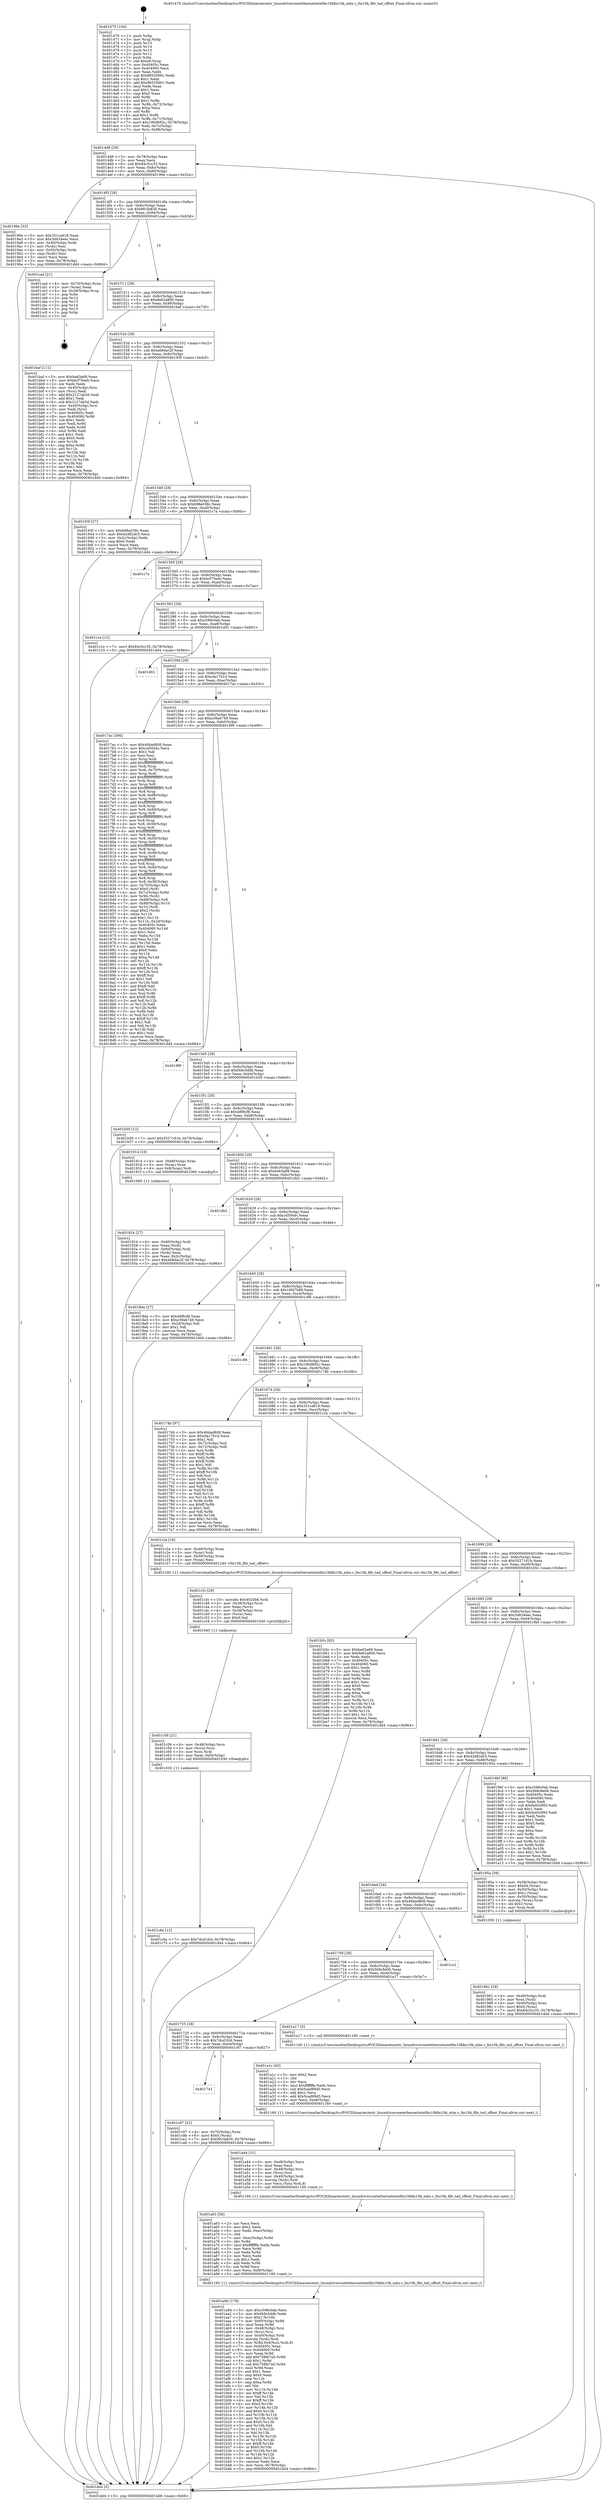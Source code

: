 digraph "0x401470" {
  label = "0x401470 (/mnt/c/Users/mathe/Desktop/tcc/POCII/binaries/extr_linuxdriversnetethernetintelfm10kfm10k_mbx.c_fm10k_fifo_tail_offset_Final-ollvm.out::main(0))"
  labelloc = "t"
  node[shape=record]

  Entry [label="",width=0.3,height=0.3,shape=circle,fillcolor=black,style=filled]
  "0x4014d8" [label="{
     0x4014d8 [29]\l
     | [instrs]\l
     &nbsp;&nbsp;0x4014d8 \<+3\>: mov -0x78(%rbp),%eax\l
     &nbsp;&nbsp;0x4014db \<+2\>: mov %eax,%ecx\l
     &nbsp;&nbsp;0x4014dd \<+6\>: sub $0x84c5cc35,%ecx\l
     &nbsp;&nbsp;0x4014e3 \<+6\>: mov %eax,-0x8c(%rbp)\l
     &nbsp;&nbsp;0x4014e9 \<+6\>: mov %ecx,-0x90(%rbp)\l
     &nbsp;&nbsp;0x4014ef \<+6\>: je 000000000040199e \<main+0x52e\>\l
  }"]
  "0x40199e" [label="{
     0x40199e [33]\l
     | [instrs]\l
     &nbsp;&nbsp;0x40199e \<+5\>: mov $0x351ca818,%eax\l
     &nbsp;&nbsp;0x4019a3 \<+5\>: mov $0x3d634eec,%ecx\l
     &nbsp;&nbsp;0x4019a8 \<+4\>: mov -0x40(%rbp),%rdx\l
     &nbsp;&nbsp;0x4019ac \<+2\>: mov (%rdx),%esi\l
     &nbsp;&nbsp;0x4019ae \<+4\>: mov -0x50(%rbp),%rdx\l
     &nbsp;&nbsp;0x4019b2 \<+2\>: cmp (%rdx),%esi\l
     &nbsp;&nbsp;0x4019b4 \<+3\>: cmovl %ecx,%eax\l
     &nbsp;&nbsp;0x4019b7 \<+3\>: mov %eax,-0x78(%rbp)\l
     &nbsp;&nbsp;0x4019ba \<+5\>: jmp 0000000000401dd4 \<main+0x964\>\l
  }"]
  "0x4014f5" [label="{
     0x4014f5 [28]\l
     | [instrs]\l
     &nbsp;&nbsp;0x4014f5 \<+5\>: jmp 00000000004014fa \<main+0x8a\>\l
     &nbsp;&nbsp;0x4014fa \<+6\>: mov -0x8c(%rbp),%eax\l
     &nbsp;&nbsp;0x401500 \<+5\>: sub $0x981fa830,%eax\l
     &nbsp;&nbsp;0x401505 \<+6\>: mov %eax,-0x94(%rbp)\l
     &nbsp;&nbsp;0x40150b \<+6\>: je 0000000000401cad \<main+0x83d\>\l
  }"]
  Exit [label="",width=0.3,height=0.3,shape=circle,fillcolor=black,style=filled,peripheries=2]
  "0x401cad" [label="{
     0x401cad [21]\l
     | [instrs]\l
     &nbsp;&nbsp;0x401cad \<+4\>: mov -0x70(%rbp),%rax\l
     &nbsp;&nbsp;0x401cb1 \<+2\>: mov (%rax),%eax\l
     &nbsp;&nbsp;0x401cb3 \<+4\>: lea -0x28(%rbp),%rsp\l
     &nbsp;&nbsp;0x401cb7 \<+1\>: pop %rbx\l
     &nbsp;&nbsp;0x401cb8 \<+2\>: pop %r12\l
     &nbsp;&nbsp;0x401cba \<+2\>: pop %r13\l
     &nbsp;&nbsp;0x401cbc \<+2\>: pop %r14\l
     &nbsp;&nbsp;0x401cbe \<+2\>: pop %r15\l
     &nbsp;&nbsp;0x401cc0 \<+1\>: pop %rbp\l
     &nbsp;&nbsp;0x401cc1 \<+1\>: ret\l
  }"]
  "0x401511" [label="{
     0x401511 [28]\l
     | [instrs]\l
     &nbsp;&nbsp;0x401511 \<+5\>: jmp 0000000000401516 \<main+0xa6\>\l
     &nbsp;&nbsp;0x401516 \<+6\>: mov -0x8c(%rbp),%eax\l
     &nbsp;&nbsp;0x40151c \<+5\>: sub $0x9e62a800,%eax\l
     &nbsp;&nbsp;0x401521 \<+6\>: mov %eax,-0x98(%rbp)\l
     &nbsp;&nbsp;0x401527 \<+6\>: je 0000000000401baf \<main+0x73f\>\l
  }"]
  "0x401741" [label="{
     0x401741\l
  }", style=dashed]
  "0x401baf" [label="{
     0x401baf [111]\l
     | [instrs]\l
     &nbsp;&nbsp;0x401baf \<+5\>: mov $0xbe63a68,%eax\l
     &nbsp;&nbsp;0x401bb4 \<+5\>: mov $0xbcf75eeb,%ecx\l
     &nbsp;&nbsp;0x401bb9 \<+2\>: xor %edx,%edx\l
     &nbsp;&nbsp;0x401bbb \<+4\>: mov -0x40(%rbp),%rsi\l
     &nbsp;&nbsp;0x401bbf \<+2\>: mov (%rsi),%edi\l
     &nbsp;&nbsp;0x401bc1 \<+6\>: add $0x2127ab3d,%edi\l
     &nbsp;&nbsp;0x401bc7 \<+3\>: add $0x1,%edi\l
     &nbsp;&nbsp;0x401bca \<+6\>: sub $0x2127ab3d,%edi\l
     &nbsp;&nbsp;0x401bd0 \<+4\>: mov -0x40(%rbp),%rsi\l
     &nbsp;&nbsp;0x401bd4 \<+2\>: mov %edi,(%rsi)\l
     &nbsp;&nbsp;0x401bd6 \<+7\>: mov 0x40405c,%edi\l
     &nbsp;&nbsp;0x401bdd \<+8\>: mov 0x404060,%r8d\l
     &nbsp;&nbsp;0x401be5 \<+3\>: sub $0x1,%edx\l
     &nbsp;&nbsp;0x401be8 \<+3\>: mov %edi,%r9d\l
     &nbsp;&nbsp;0x401beb \<+3\>: add %edx,%r9d\l
     &nbsp;&nbsp;0x401bee \<+4\>: imul %r9d,%edi\l
     &nbsp;&nbsp;0x401bf2 \<+3\>: and $0x1,%edi\l
     &nbsp;&nbsp;0x401bf5 \<+3\>: cmp $0x0,%edi\l
     &nbsp;&nbsp;0x401bf8 \<+4\>: sete %r10b\l
     &nbsp;&nbsp;0x401bfc \<+4\>: cmp $0xa,%r8d\l
     &nbsp;&nbsp;0x401c00 \<+4\>: setl %r11b\l
     &nbsp;&nbsp;0x401c04 \<+3\>: mov %r10b,%bl\l
     &nbsp;&nbsp;0x401c07 \<+3\>: and %r11b,%bl\l
     &nbsp;&nbsp;0x401c0a \<+3\>: xor %r11b,%r10b\l
     &nbsp;&nbsp;0x401c0d \<+3\>: or %r10b,%bl\l
     &nbsp;&nbsp;0x401c10 \<+3\>: test $0x1,%bl\l
     &nbsp;&nbsp;0x401c13 \<+3\>: cmovne %ecx,%eax\l
     &nbsp;&nbsp;0x401c16 \<+3\>: mov %eax,-0x78(%rbp)\l
     &nbsp;&nbsp;0x401c19 \<+5\>: jmp 0000000000401dd4 \<main+0x964\>\l
  }"]
  "0x40152d" [label="{
     0x40152d [28]\l
     | [instrs]\l
     &nbsp;&nbsp;0x40152d \<+5\>: jmp 0000000000401532 \<main+0xc2\>\l
     &nbsp;&nbsp;0x401532 \<+6\>: mov -0x8c(%rbp),%eax\l
     &nbsp;&nbsp;0x401538 \<+5\>: sub $0xa68dac2f,%eax\l
     &nbsp;&nbsp;0x40153d \<+6\>: mov %eax,-0x9c(%rbp)\l
     &nbsp;&nbsp;0x401543 \<+6\>: je 000000000040193f \<main+0x4cf\>\l
  }"]
  "0x401c97" [label="{
     0x401c97 [22]\l
     | [instrs]\l
     &nbsp;&nbsp;0x401c97 \<+4\>: mov -0x70(%rbp),%rax\l
     &nbsp;&nbsp;0x401c9b \<+6\>: movl $0x0,(%rax)\l
     &nbsp;&nbsp;0x401ca1 \<+7\>: movl $0x981fa830,-0x78(%rbp)\l
     &nbsp;&nbsp;0x401ca8 \<+5\>: jmp 0000000000401dd4 \<main+0x964\>\l
  }"]
  "0x40193f" [label="{
     0x40193f [27]\l
     | [instrs]\l
     &nbsp;&nbsp;0x40193f \<+5\>: mov $0xb98a038c,%eax\l
     &nbsp;&nbsp;0x401944 \<+5\>: mov $0x42d82dc5,%ecx\l
     &nbsp;&nbsp;0x401949 \<+3\>: mov -0x2c(%rbp),%edx\l
     &nbsp;&nbsp;0x40194c \<+3\>: cmp $0x0,%edx\l
     &nbsp;&nbsp;0x40194f \<+3\>: cmove %ecx,%eax\l
     &nbsp;&nbsp;0x401952 \<+3\>: mov %eax,-0x78(%rbp)\l
     &nbsp;&nbsp;0x401955 \<+5\>: jmp 0000000000401dd4 \<main+0x964\>\l
  }"]
  "0x401549" [label="{
     0x401549 [28]\l
     | [instrs]\l
     &nbsp;&nbsp;0x401549 \<+5\>: jmp 000000000040154e \<main+0xde\>\l
     &nbsp;&nbsp;0x40154e \<+6\>: mov -0x8c(%rbp),%eax\l
     &nbsp;&nbsp;0x401554 \<+5\>: sub $0xb98a038c,%eax\l
     &nbsp;&nbsp;0x401559 \<+6\>: mov %eax,-0xa0(%rbp)\l
     &nbsp;&nbsp;0x40155f \<+6\>: je 0000000000401c7a \<main+0x80a\>\l
  }"]
  "0x401c6e" [label="{
     0x401c6e [12]\l
     | [instrs]\l
     &nbsp;&nbsp;0x401c6e \<+7\>: movl $0x7dcd1fcd,-0x78(%rbp)\l
     &nbsp;&nbsp;0x401c75 \<+5\>: jmp 0000000000401dd4 \<main+0x964\>\l
  }"]
  "0x401c7a" [label="{
     0x401c7a\l
  }", style=dashed]
  "0x401565" [label="{
     0x401565 [28]\l
     | [instrs]\l
     &nbsp;&nbsp;0x401565 \<+5\>: jmp 000000000040156a \<main+0xfa\>\l
     &nbsp;&nbsp;0x40156a \<+6\>: mov -0x8c(%rbp),%eax\l
     &nbsp;&nbsp;0x401570 \<+5\>: sub $0xbcf75eeb,%eax\l
     &nbsp;&nbsp;0x401575 \<+6\>: mov %eax,-0xa4(%rbp)\l
     &nbsp;&nbsp;0x40157b \<+6\>: je 0000000000401c1e \<main+0x7ae\>\l
  }"]
  "0x401c59" [label="{
     0x401c59 [21]\l
     | [instrs]\l
     &nbsp;&nbsp;0x401c59 \<+4\>: mov -0x48(%rbp),%rcx\l
     &nbsp;&nbsp;0x401c5d \<+3\>: mov (%rcx),%rcx\l
     &nbsp;&nbsp;0x401c60 \<+3\>: mov %rcx,%rdi\l
     &nbsp;&nbsp;0x401c63 \<+6\>: mov %eax,-0xf4(%rbp)\l
     &nbsp;&nbsp;0x401c69 \<+5\>: call 0000000000401030 \<free@plt\>\l
     | [calls]\l
     &nbsp;&nbsp;0x401030 \{1\} (unknown)\l
  }"]
  "0x401c1e" [label="{
     0x401c1e [12]\l
     | [instrs]\l
     &nbsp;&nbsp;0x401c1e \<+7\>: movl $0x84c5cc35,-0x78(%rbp)\l
     &nbsp;&nbsp;0x401c25 \<+5\>: jmp 0000000000401dd4 \<main+0x964\>\l
  }"]
  "0x401581" [label="{
     0x401581 [28]\l
     | [instrs]\l
     &nbsp;&nbsp;0x401581 \<+5\>: jmp 0000000000401586 \<main+0x116\>\l
     &nbsp;&nbsp;0x401586 \<+6\>: mov -0x8c(%rbp),%eax\l
     &nbsp;&nbsp;0x40158c \<+5\>: sub $0xc598c0ab,%eax\l
     &nbsp;&nbsp;0x401591 \<+6\>: mov %eax,-0xa8(%rbp)\l
     &nbsp;&nbsp;0x401597 \<+6\>: je 0000000000401d01 \<main+0x891\>\l
  }"]
  "0x401c3c" [label="{
     0x401c3c [29]\l
     | [instrs]\l
     &nbsp;&nbsp;0x401c3c \<+10\>: movabs $0x4020b6,%rdi\l
     &nbsp;&nbsp;0x401c46 \<+4\>: mov -0x38(%rbp),%rcx\l
     &nbsp;&nbsp;0x401c4a \<+2\>: mov %eax,(%rcx)\l
     &nbsp;&nbsp;0x401c4c \<+4\>: mov -0x38(%rbp),%rcx\l
     &nbsp;&nbsp;0x401c50 \<+2\>: mov (%rcx),%esi\l
     &nbsp;&nbsp;0x401c52 \<+2\>: mov $0x0,%al\l
     &nbsp;&nbsp;0x401c54 \<+5\>: call 0000000000401040 \<printf@plt\>\l
     | [calls]\l
     &nbsp;&nbsp;0x401040 \{1\} (unknown)\l
  }"]
  "0x401d01" [label="{
     0x401d01\l
  }", style=dashed]
  "0x40159d" [label="{
     0x40159d [28]\l
     | [instrs]\l
     &nbsp;&nbsp;0x40159d \<+5\>: jmp 00000000004015a2 \<main+0x132\>\l
     &nbsp;&nbsp;0x4015a2 \<+6\>: mov -0x8c(%rbp),%eax\l
     &nbsp;&nbsp;0x4015a8 \<+5\>: sub $0xcfa17b1d,%eax\l
     &nbsp;&nbsp;0x4015ad \<+6\>: mov %eax,-0xac(%rbp)\l
     &nbsp;&nbsp;0x4015b3 \<+6\>: je 00000000004017ac \<main+0x33c\>\l
  }"]
  "0x401a9d" [label="{
     0x401a9d [179]\l
     | [instrs]\l
     &nbsp;&nbsp;0x401a9d \<+5\>: mov $0xc598c0ab,%ecx\l
     &nbsp;&nbsp;0x401aa2 \<+5\>: mov $0xf48c5ddb,%edx\l
     &nbsp;&nbsp;0x401aa7 \<+3\>: mov $0x1,%r10b\l
     &nbsp;&nbsp;0x401aaa \<+7\>: mov -0xf0(%rbp),%r8d\l
     &nbsp;&nbsp;0x401ab1 \<+4\>: imul %eax,%r8d\l
     &nbsp;&nbsp;0x401ab5 \<+4\>: mov -0x48(%rbp),%rsi\l
     &nbsp;&nbsp;0x401ab9 \<+3\>: mov (%rsi),%rsi\l
     &nbsp;&nbsp;0x401abc \<+4\>: mov -0x40(%rbp),%rdi\l
     &nbsp;&nbsp;0x401ac0 \<+3\>: movslq (%rdi),%rdi\l
     &nbsp;&nbsp;0x401ac3 \<+5\>: mov %r8d,0x4(%rsi,%rdi,8)\l
     &nbsp;&nbsp;0x401ac8 \<+7\>: mov 0x40405c,%eax\l
     &nbsp;&nbsp;0x401acf \<+8\>: mov 0x404060,%r8d\l
     &nbsp;&nbsp;0x401ad7 \<+3\>: mov %eax,%r9d\l
     &nbsp;&nbsp;0x401ada \<+7\>: add $0x758fe7a5,%r9d\l
     &nbsp;&nbsp;0x401ae1 \<+4\>: sub $0x1,%r9d\l
     &nbsp;&nbsp;0x401ae5 \<+7\>: sub $0x758fe7a5,%r9d\l
     &nbsp;&nbsp;0x401aec \<+4\>: imul %r9d,%eax\l
     &nbsp;&nbsp;0x401af0 \<+3\>: and $0x1,%eax\l
     &nbsp;&nbsp;0x401af3 \<+3\>: cmp $0x0,%eax\l
     &nbsp;&nbsp;0x401af6 \<+4\>: sete %r11b\l
     &nbsp;&nbsp;0x401afa \<+4\>: cmp $0xa,%r8d\l
     &nbsp;&nbsp;0x401afe \<+3\>: setl %bl\l
     &nbsp;&nbsp;0x401b01 \<+3\>: mov %r11b,%r14b\l
     &nbsp;&nbsp;0x401b04 \<+4\>: xor $0xff,%r14b\l
     &nbsp;&nbsp;0x401b08 \<+3\>: mov %bl,%r15b\l
     &nbsp;&nbsp;0x401b0b \<+4\>: xor $0xff,%r15b\l
     &nbsp;&nbsp;0x401b0f \<+4\>: xor $0x0,%r10b\l
     &nbsp;&nbsp;0x401b13 \<+3\>: mov %r14b,%r12b\l
     &nbsp;&nbsp;0x401b16 \<+4\>: and $0x0,%r12b\l
     &nbsp;&nbsp;0x401b1a \<+3\>: and %r10b,%r11b\l
     &nbsp;&nbsp;0x401b1d \<+3\>: mov %r15b,%r13b\l
     &nbsp;&nbsp;0x401b20 \<+4\>: and $0x0,%r13b\l
     &nbsp;&nbsp;0x401b24 \<+3\>: and %r10b,%bl\l
     &nbsp;&nbsp;0x401b27 \<+3\>: or %r11b,%r12b\l
     &nbsp;&nbsp;0x401b2a \<+3\>: or %bl,%r13b\l
     &nbsp;&nbsp;0x401b2d \<+3\>: xor %r13b,%r12b\l
     &nbsp;&nbsp;0x401b30 \<+3\>: or %r15b,%r14b\l
     &nbsp;&nbsp;0x401b33 \<+4\>: xor $0xff,%r14b\l
     &nbsp;&nbsp;0x401b37 \<+4\>: or $0x0,%r10b\l
     &nbsp;&nbsp;0x401b3b \<+3\>: and %r10b,%r14b\l
     &nbsp;&nbsp;0x401b3e \<+3\>: or %r14b,%r12b\l
     &nbsp;&nbsp;0x401b41 \<+4\>: test $0x1,%r12b\l
     &nbsp;&nbsp;0x401b45 \<+3\>: cmovne %edx,%ecx\l
     &nbsp;&nbsp;0x401b48 \<+3\>: mov %ecx,-0x78(%rbp)\l
     &nbsp;&nbsp;0x401b4b \<+5\>: jmp 0000000000401dd4 \<main+0x964\>\l
  }"]
  "0x4017ac" [label="{
     0x4017ac [306]\l
     | [instrs]\l
     &nbsp;&nbsp;0x4017ac \<+5\>: mov $0x48dad808,%eax\l
     &nbsp;&nbsp;0x4017b1 \<+5\>: mov $0xcd5044c,%ecx\l
     &nbsp;&nbsp;0x4017b6 \<+2\>: mov $0x1,%dl\l
     &nbsp;&nbsp;0x4017b8 \<+2\>: xor %esi,%esi\l
     &nbsp;&nbsp;0x4017ba \<+3\>: mov %rsp,%rdi\l
     &nbsp;&nbsp;0x4017bd \<+4\>: add $0xfffffffffffffff0,%rdi\l
     &nbsp;&nbsp;0x4017c1 \<+3\>: mov %rdi,%rsp\l
     &nbsp;&nbsp;0x4017c4 \<+4\>: mov %rdi,-0x70(%rbp)\l
     &nbsp;&nbsp;0x4017c8 \<+3\>: mov %rsp,%rdi\l
     &nbsp;&nbsp;0x4017cb \<+4\>: add $0xfffffffffffffff0,%rdi\l
     &nbsp;&nbsp;0x4017cf \<+3\>: mov %rdi,%rsp\l
     &nbsp;&nbsp;0x4017d2 \<+3\>: mov %rsp,%r8\l
     &nbsp;&nbsp;0x4017d5 \<+4\>: add $0xfffffffffffffff0,%r8\l
     &nbsp;&nbsp;0x4017d9 \<+3\>: mov %r8,%rsp\l
     &nbsp;&nbsp;0x4017dc \<+4\>: mov %r8,-0x68(%rbp)\l
     &nbsp;&nbsp;0x4017e0 \<+3\>: mov %rsp,%r8\l
     &nbsp;&nbsp;0x4017e3 \<+4\>: add $0xfffffffffffffff0,%r8\l
     &nbsp;&nbsp;0x4017e7 \<+3\>: mov %r8,%rsp\l
     &nbsp;&nbsp;0x4017ea \<+4\>: mov %r8,-0x60(%rbp)\l
     &nbsp;&nbsp;0x4017ee \<+3\>: mov %rsp,%r8\l
     &nbsp;&nbsp;0x4017f1 \<+4\>: add $0xfffffffffffffff0,%r8\l
     &nbsp;&nbsp;0x4017f5 \<+3\>: mov %r8,%rsp\l
     &nbsp;&nbsp;0x4017f8 \<+4\>: mov %r8,-0x58(%rbp)\l
     &nbsp;&nbsp;0x4017fc \<+3\>: mov %rsp,%r8\l
     &nbsp;&nbsp;0x4017ff \<+4\>: add $0xfffffffffffffff0,%r8\l
     &nbsp;&nbsp;0x401803 \<+3\>: mov %r8,%rsp\l
     &nbsp;&nbsp;0x401806 \<+4\>: mov %r8,-0x50(%rbp)\l
     &nbsp;&nbsp;0x40180a \<+3\>: mov %rsp,%r8\l
     &nbsp;&nbsp;0x40180d \<+4\>: add $0xfffffffffffffff0,%r8\l
     &nbsp;&nbsp;0x401811 \<+3\>: mov %r8,%rsp\l
     &nbsp;&nbsp;0x401814 \<+4\>: mov %r8,-0x48(%rbp)\l
     &nbsp;&nbsp;0x401818 \<+3\>: mov %rsp,%r8\l
     &nbsp;&nbsp;0x40181b \<+4\>: add $0xfffffffffffffff0,%r8\l
     &nbsp;&nbsp;0x40181f \<+3\>: mov %r8,%rsp\l
     &nbsp;&nbsp;0x401822 \<+4\>: mov %r8,-0x40(%rbp)\l
     &nbsp;&nbsp;0x401826 \<+3\>: mov %rsp,%r8\l
     &nbsp;&nbsp;0x401829 \<+4\>: add $0xfffffffffffffff0,%r8\l
     &nbsp;&nbsp;0x40182d \<+3\>: mov %r8,%rsp\l
     &nbsp;&nbsp;0x401830 \<+4\>: mov %r8,-0x38(%rbp)\l
     &nbsp;&nbsp;0x401834 \<+4\>: mov -0x70(%rbp),%r8\l
     &nbsp;&nbsp;0x401838 \<+7\>: movl $0x0,(%r8)\l
     &nbsp;&nbsp;0x40183f \<+4\>: mov -0x7c(%rbp),%r9d\l
     &nbsp;&nbsp;0x401843 \<+3\>: mov %r9d,(%rdi)\l
     &nbsp;&nbsp;0x401846 \<+4\>: mov -0x68(%rbp),%r8\l
     &nbsp;&nbsp;0x40184a \<+7\>: mov -0x88(%rbp),%r10\l
     &nbsp;&nbsp;0x401851 \<+3\>: mov %r10,(%r8)\l
     &nbsp;&nbsp;0x401854 \<+3\>: cmpl $0x2,(%rdi)\l
     &nbsp;&nbsp;0x401857 \<+4\>: setne %r11b\l
     &nbsp;&nbsp;0x40185b \<+4\>: and $0x1,%r11b\l
     &nbsp;&nbsp;0x40185f \<+4\>: mov %r11b,-0x2d(%rbp)\l
     &nbsp;&nbsp;0x401863 \<+7\>: mov 0x40405c,%ebx\l
     &nbsp;&nbsp;0x40186a \<+8\>: mov 0x404060,%r14d\l
     &nbsp;&nbsp;0x401872 \<+3\>: sub $0x1,%esi\l
     &nbsp;&nbsp;0x401875 \<+3\>: mov %ebx,%r15d\l
     &nbsp;&nbsp;0x401878 \<+3\>: add %esi,%r15d\l
     &nbsp;&nbsp;0x40187b \<+4\>: imul %r15d,%ebx\l
     &nbsp;&nbsp;0x40187f \<+3\>: and $0x1,%ebx\l
     &nbsp;&nbsp;0x401882 \<+3\>: cmp $0x0,%ebx\l
     &nbsp;&nbsp;0x401885 \<+4\>: sete %r11b\l
     &nbsp;&nbsp;0x401889 \<+4\>: cmp $0xa,%r14d\l
     &nbsp;&nbsp;0x40188d \<+4\>: setl %r12b\l
     &nbsp;&nbsp;0x401891 \<+3\>: mov %r11b,%r13b\l
     &nbsp;&nbsp;0x401894 \<+4\>: xor $0xff,%r13b\l
     &nbsp;&nbsp;0x401898 \<+3\>: mov %r12b,%sil\l
     &nbsp;&nbsp;0x40189b \<+4\>: xor $0xff,%sil\l
     &nbsp;&nbsp;0x40189f \<+3\>: xor $0x1,%dl\l
     &nbsp;&nbsp;0x4018a2 \<+3\>: mov %r13b,%dil\l
     &nbsp;&nbsp;0x4018a5 \<+4\>: and $0xff,%dil\l
     &nbsp;&nbsp;0x4018a9 \<+3\>: and %dl,%r11b\l
     &nbsp;&nbsp;0x4018ac \<+3\>: mov %sil,%r8b\l
     &nbsp;&nbsp;0x4018af \<+4\>: and $0xff,%r8b\l
     &nbsp;&nbsp;0x4018b3 \<+3\>: and %dl,%r12b\l
     &nbsp;&nbsp;0x4018b6 \<+3\>: or %r11b,%dil\l
     &nbsp;&nbsp;0x4018b9 \<+3\>: or %r12b,%r8b\l
     &nbsp;&nbsp;0x4018bc \<+3\>: xor %r8b,%dil\l
     &nbsp;&nbsp;0x4018bf \<+3\>: or %sil,%r13b\l
     &nbsp;&nbsp;0x4018c2 \<+4\>: xor $0xff,%r13b\l
     &nbsp;&nbsp;0x4018c6 \<+3\>: or $0x1,%dl\l
     &nbsp;&nbsp;0x4018c9 \<+3\>: and %dl,%r13b\l
     &nbsp;&nbsp;0x4018cc \<+3\>: or %r13b,%dil\l
     &nbsp;&nbsp;0x4018cf \<+4\>: test $0x1,%dil\l
     &nbsp;&nbsp;0x4018d3 \<+3\>: cmovne %ecx,%eax\l
     &nbsp;&nbsp;0x4018d6 \<+3\>: mov %eax,-0x78(%rbp)\l
     &nbsp;&nbsp;0x4018d9 \<+5\>: jmp 0000000000401dd4 \<main+0x964\>\l
  }"]
  "0x4015b9" [label="{
     0x4015b9 [28]\l
     | [instrs]\l
     &nbsp;&nbsp;0x4015b9 \<+5\>: jmp 00000000004015be \<main+0x14e\>\l
     &nbsp;&nbsp;0x4015be \<+6\>: mov -0x8c(%rbp),%eax\l
     &nbsp;&nbsp;0x4015c4 \<+5\>: sub $0xe39ab749,%eax\l
     &nbsp;&nbsp;0x4015c9 \<+6\>: mov %eax,-0xb0(%rbp)\l
     &nbsp;&nbsp;0x4015cf \<+6\>: je 00000000004018f9 \<main+0x489\>\l
  }"]
  "0x401a63" [label="{
     0x401a63 [58]\l
     | [instrs]\l
     &nbsp;&nbsp;0x401a63 \<+2\>: xor %ecx,%ecx\l
     &nbsp;&nbsp;0x401a65 \<+5\>: mov $0x2,%edx\l
     &nbsp;&nbsp;0x401a6a \<+6\>: mov %edx,-0xec(%rbp)\l
     &nbsp;&nbsp;0x401a70 \<+1\>: cltd\l
     &nbsp;&nbsp;0x401a71 \<+7\>: mov -0xec(%rbp),%r8d\l
     &nbsp;&nbsp;0x401a78 \<+3\>: idiv %r8d\l
     &nbsp;&nbsp;0x401a7b \<+6\>: imul $0xfffffffe,%edx,%edx\l
     &nbsp;&nbsp;0x401a81 \<+3\>: mov %ecx,%r9d\l
     &nbsp;&nbsp;0x401a84 \<+3\>: sub %edx,%r9d\l
     &nbsp;&nbsp;0x401a87 \<+2\>: mov %ecx,%edx\l
     &nbsp;&nbsp;0x401a89 \<+3\>: sub $0x1,%edx\l
     &nbsp;&nbsp;0x401a8c \<+3\>: add %edx,%r9d\l
     &nbsp;&nbsp;0x401a8f \<+3\>: sub %r9d,%ecx\l
     &nbsp;&nbsp;0x401a92 \<+6\>: mov %ecx,-0xf0(%rbp)\l
     &nbsp;&nbsp;0x401a98 \<+5\>: call 0000000000401160 \<next_i\>\l
     | [calls]\l
     &nbsp;&nbsp;0x401160 \{1\} (/mnt/c/Users/mathe/Desktop/tcc/POCII/binaries/extr_linuxdriversnetethernetintelfm10kfm10k_mbx.c_fm10k_fifo_tail_offset_Final-ollvm.out::next_i)\l
  }"]
  "0x4018f9" [label="{
     0x4018f9\l
  }", style=dashed]
  "0x4015d5" [label="{
     0x4015d5 [28]\l
     | [instrs]\l
     &nbsp;&nbsp;0x4015d5 \<+5\>: jmp 00000000004015da \<main+0x16a\>\l
     &nbsp;&nbsp;0x4015da \<+6\>: mov -0x8c(%rbp),%eax\l
     &nbsp;&nbsp;0x4015e0 \<+5\>: sub $0xf48c5ddb,%eax\l
     &nbsp;&nbsp;0x4015e5 \<+6\>: mov %eax,-0xb4(%rbp)\l
     &nbsp;&nbsp;0x4015eb \<+6\>: je 0000000000401b50 \<main+0x6e0\>\l
  }"]
  "0x401a44" [label="{
     0x401a44 [31]\l
     | [instrs]\l
     &nbsp;&nbsp;0x401a44 \<+6\>: mov -0xe8(%rbp),%ecx\l
     &nbsp;&nbsp;0x401a4a \<+3\>: imul %eax,%ecx\l
     &nbsp;&nbsp;0x401a4d \<+4\>: mov -0x48(%rbp),%rsi\l
     &nbsp;&nbsp;0x401a51 \<+3\>: mov (%rsi),%rsi\l
     &nbsp;&nbsp;0x401a54 \<+4\>: mov -0x40(%rbp),%rdi\l
     &nbsp;&nbsp;0x401a58 \<+3\>: movslq (%rdi),%rdi\l
     &nbsp;&nbsp;0x401a5b \<+3\>: mov %ecx,(%rsi,%rdi,8)\l
     &nbsp;&nbsp;0x401a5e \<+5\>: call 0000000000401160 \<next_i\>\l
     | [calls]\l
     &nbsp;&nbsp;0x401160 \{1\} (/mnt/c/Users/mathe/Desktop/tcc/POCII/binaries/extr_linuxdriversnetethernetintelfm10kfm10k_mbx.c_fm10k_fifo_tail_offset_Final-ollvm.out::next_i)\l
  }"]
  "0x401b50" [label="{
     0x401b50 [12]\l
     | [instrs]\l
     &nbsp;&nbsp;0x401b50 \<+7\>: movl $0x3527181b,-0x78(%rbp)\l
     &nbsp;&nbsp;0x401b57 \<+5\>: jmp 0000000000401dd4 \<main+0x964\>\l
  }"]
  "0x4015f1" [label="{
     0x4015f1 [28]\l
     | [instrs]\l
     &nbsp;&nbsp;0x4015f1 \<+5\>: jmp 00000000004015f6 \<main+0x186\>\l
     &nbsp;&nbsp;0x4015f6 \<+6\>: mov -0x8c(%rbp),%eax\l
     &nbsp;&nbsp;0x4015fc \<+5\>: sub $0x48f8cf8,%eax\l
     &nbsp;&nbsp;0x401601 \<+6\>: mov %eax,-0xb8(%rbp)\l
     &nbsp;&nbsp;0x401607 \<+6\>: je 0000000000401914 \<main+0x4a4\>\l
  }"]
  "0x401a1c" [label="{
     0x401a1c [40]\l
     | [instrs]\l
     &nbsp;&nbsp;0x401a1c \<+5\>: mov $0x2,%ecx\l
     &nbsp;&nbsp;0x401a21 \<+1\>: cltd\l
     &nbsp;&nbsp;0x401a22 \<+2\>: idiv %ecx\l
     &nbsp;&nbsp;0x401a24 \<+6\>: imul $0xfffffffe,%edx,%ecx\l
     &nbsp;&nbsp;0x401a2a \<+6\>: sub $0x5cad89d5,%ecx\l
     &nbsp;&nbsp;0x401a30 \<+3\>: add $0x1,%ecx\l
     &nbsp;&nbsp;0x401a33 \<+6\>: add $0x5cad89d5,%ecx\l
     &nbsp;&nbsp;0x401a39 \<+6\>: mov %ecx,-0xe8(%rbp)\l
     &nbsp;&nbsp;0x401a3f \<+5\>: call 0000000000401160 \<next_i\>\l
     | [calls]\l
     &nbsp;&nbsp;0x401160 \{1\} (/mnt/c/Users/mathe/Desktop/tcc/POCII/binaries/extr_linuxdriversnetethernetintelfm10kfm10k_mbx.c_fm10k_fifo_tail_offset_Final-ollvm.out::next_i)\l
  }"]
  "0x401914" [label="{
     0x401914 [16]\l
     | [instrs]\l
     &nbsp;&nbsp;0x401914 \<+4\>: mov -0x68(%rbp),%rax\l
     &nbsp;&nbsp;0x401918 \<+3\>: mov (%rax),%rax\l
     &nbsp;&nbsp;0x40191b \<+4\>: mov 0x8(%rax),%rdi\l
     &nbsp;&nbsp;0x40191f \<+5\>: call 0000000000401060 \<atoi@plt\>\l
     | [calls]\l
     &nbsp;&nbsp;0x401060 \{1\} (unknown)\l
  }"]
  "0x40160d" [label="{
     0x40160d [28]\l
     | [instrs]\l
     &nbsp;&nbsp;0x40160d \<+5\>: jmp 0000000000401612 \<main+0x1a2\>\l
     &nbsp;&nbsp;0x401612 \<+6\>: mov -0x8c(%rbp),%eax\l
     &nbsp;&nbsp;0x401618 \<+5\>: sub $0xbe63a68,%eax\l
     &nbsp;&nbsp;0x40161d \<+6\>: mov %eax,-0xbc(%rbp)\l
     &nbsp;&nbsp;0x401623 \<+6\>: je 0000000000401db2 \<main+0x942\>\l
  }"]
  "0x401725" [label="{
     0x401725 [28]\l
     | [instrs]\l
     &nbsp;&nbsp;0x401725 \<+5\>: jmp 000000000040172a \<main+0x2ba\>\l
     &nbsp;&nbsp;0x40172a \<+6\>: mov -0x8c(%rbp),%eax\l
     &nbsp;&nbsp;0x401730 \<+5\>: sub $0x7dcd1fcd,%eax\l
     &nbsp;&nbsp;0x401735 \<+6\>: mov %eax,-0xe4(%rbp)\l
     &nbsp;&nbsp;0x40173b \<+6\>: je 0000000000401c97 \<main+0x827\>\l
  }"]
  "0x401db2" [label="{
     0x401db2\l
  }", style=dashed]
  "0x401629" [label="{
     0x401629 [28]\l
     | [instrs]\l
     &nbsp;&nbsp;0x401629 \<+5\>: jmp 000000000040162e \<main+0x1be\>\l
     &nbsp;&nbsp;0x40162e \<+6\>: mov -0x8c(%rbp),%eax\l
     &nbsp;&nbsp;0x401634 \<+5\>: sub $0xcd5044c,%eax\l
     &nbsp;&nbsp;0x401639 \<+6\>: mov %eax,-0xc0(%rbp)\l
     &nbsp;&nbsp;0x40163f \<+6\>: je 00000000004018de \<main+0x46e\>\l
  }"]
  "0x401a17" [label="{
     0x401a17 [5]\l
     | [instrs]\l
     &nbsp;&nbsp;0x401a17 \<+5\>: call 0000000000401160 \<next_i\>\l
     | [calls]\l
     &nbsp;&nbsp;0x401160 \{1\} (/mnt/c/Users/mathe/Desktop/tcc/POCII/binaries/extr_linuxdriversnetethernetintelfm10kfm10k_mbx.c_fm10k_fifo_tail_offset_Final-ollvm.out::next_i)\l
  }"]
  "0x4018de" [label="{
     0x4018de [27]\l
     | [instrs]\l
     &nbsp;&nbsp;0x4018de \<+5\>: mov $0x48f8cf8,%eax\l
     &nbsp;&nbsp;0x4018e3 \<+5\>: mov $0xe39ab749,%ecx\l
     &nbsp;&nbsp;0x4018e8 \<+3\>: mov -0x2d(%rbp),%dl\l
     &nbsp;&nbsp;0x4018eb \<+3\>: test $0x1,%dl\l
     &nbsp;&nbsp;0x4018ee \<+3\>: cmovne %ecx,%eax\l
     &nbsp;&nbsp;0x4018f1 \<+3\>: mov %eax,-0x78(%rbp)\l
     &nbsp;&nbsp;0x4018f4 \<+5\>: jmp 0000000000401dd4 \<main+0x964\>\l
  }"]
  "0x401645" [label="{
     0x401645 [28]\l
     | [instrs]\l
     &nbsp;&nbsp;0x401645 \<+5\>: jmp 000000000040164a \<main+0x1da\>\l
     &nbsp;&nbsp;0x40164a \<+6\>: mov -0x8c(%rbp),%eax\l
     &nbsp;&nbsp;0x401650 \<+5\>: sub $0x16fd7b86,%eax\l
     &nbsp;&nbsp;0x401655 \<+6\>: mov %eax,-0xc4(%rbp)\l
     &nbsp;&nbsp;0x40165b \<+6\>: je 0000000000401c86 \<main+0x816\>\l
  }"]
  "0x401709" [label="{
     0x401709 [28]\l
     | [instrs]\l
     &nbsp;&nbsp;0x401709 \<+5\>: jmp 000000000040170e \<main+0x29e\>\l
     &nbsp;&nbsp;0x40170e \<+6\>: mov -0x8c(%rbp),%eax\l
     &nbsp;&nbsp;0x401714 \<+5\>: sub $0x568c8e06,%eax\l
     &nbsp;&nbsp;0x401719 \<+6\>: mov %eax,-0xe0(%rbp)\l
     &nbsp;&nbsp;0x40171f \<+6\>: je 0000000000401a17 \<main+0x5a7\>\l
  }"]
  "0x401c86" [label="{
     0x401c86\l
  }", style=dashed]
  "0x401661" [label="{
     0x401661 [28]\l
     | [instrs]\l
     &nbsp;&nbsp;0x401661 \<+5\>: jmp 0000000000401666 \<main+0x1f6\>\l
     &nbsp;&nbsp;0x401666 \<+6\>: mov -0x8c(%rbp),%eax\l
     &nbsp;&nbsp;0x40166c \<+5\>: sub $0x190d692c,%eax\l
     &nbsp;&nbsp;0x401671 \<+6\>: mov %eax,-0xc8(%rbp)\l
     &nbsp;&nbsp;0x401677 \<+6\>: je 000000000040174b \<main+0x2db\>\l
  }"]
  "0x401cc2" [label="{
     0x401cc2\l
  }", style=dashed]
  "0x40174b" [label="{
     0x40174b [97]\l
     | [instrs]\l
     &nbsp;&nbsp;0x40174b \<+5\>: mov $0x48dad808,%eax\l
     &nbsp;&nbsp;0x401750 \<+5\>: mov $0xcfa17b1d,%ecx\l
     &nbsp;&nbsp;0x401755 \<+2\>: mov $0x1,%dl\l
     &nbsp;&nbsp;0x401757 \<+4\>: mov -0x72(%rbp),%sil\l
     &nbsp;&nbsp;0x40175b \<+4\>: mov -0x71(%rbp),%dil\l
     &nbsp;&nbsp;0x40175f \<+3\>: mov %sil,%r8b\l
     &nbsp;&nbsp;0x401762 \<+4\>: xor $0xff,%r8b\l
     &nbsp;&nbsp;0x401766 \<+3\>: mov %dil,%r9b\l
     &nbsp;&nbsp;0x401769 \<+4\>: xor $0xff,%r9b\l
     &nbsp;&nbsp;0x40176d \<+3\>: xor $0x1,%dl\l
     &nbsp;&nbsp;0x401770 \<+3\>: mov %r8b,%r10b\l
     &nbsp;&nbsp;0x401773 \<+4\>: and $0xff,%r10b\l
     &nbsp;&nbsp;0x401777 \<+3\>: and %dl,%sil\l
     &nbsp;&nbsp;0x40177a \<+3\>: mov %r9b,%r11b\l
     &nbsp;&nbsp;0x40177d \<+4\>: and $0xff,%r11b\l
     &nbsp;&nbsp;0x401781 \<+3\>: and %dl,%dil\l
     &nbsp;&nbsp;0x401784 \<+3\>: or %sil,%r10b\l
     &nbsp;&nbsp;0x401787 \<+3\>: or %dil,%r11b\l
     &nbsp;&nbsp;0x40178a \<+3\>: xor %r11b,%r10b\l
     &nbsp;&nbsp;0x40178d \<+3\>: or %r9b,%r8b\l
     &nbsp;&nbsp;0x401790 \<+4\>: xor $0xff,%r8b\l
     &nbsp;&nbsp;0x401794 \<+3\>: or $0x1,%dl\l
     &nbsp;&nbsp;0x401797 \<+3\>: and %dl,%r8b\l
     &nbsp;&nbsp;0x40179a \<+3\>: or %r8b,%r10b\l
     &nbsp;&nbsp;0x40179d \<+4\>: test $0x1,%r10b\l
     &nbsp;&nbsp;0x4017a1 \<+3\>: cmovne %ecx,%eax\l
     &nbsp;&nbsp;0x4017a4 \<+3\>: mov %eax,-0x78(%rbp)\l
     &nbsp;&nbsp;0x4017a7 \<+5\>: jmp 0000000000401dd4 \<main+0x964\>\l
  }"]
  "0x40167d" [label="{
     0x40167d [28]\l
     | [instrs]\l
     &nbsp;&nbsp;0x40167d \<+5\>: jmp 0000000000401682 \<main+0x212\>\l
     &nbsp;&nbsp;0x401682 \<+6\>: mov -0x8c(%rbp),%eax\l
     &nbsp;&nbsp;0x401688 \<+5\>: sub $0x351ca818,%eax\l
     &nbsp;&nbsp;0x40168d \<+6\>: mov %eax,-0xcc(%rbp)\l
     &nbsp;&nbsp;0x401693 \<+6\>: je 0000000000401c2a \<main+0x7ba\>\l
  }"]
  "0x401dd4" [label="{
     0x401dd4 [5]\l
     | [instrs]\l
     &nbsp;&nbsp;0x401dd4 \<+5\>: jmp 00000000004014d8 \<main+0x68\>\l
  }"]
  "0x401470" [label="{
     0x401470 [104]\l
     | [instrs]\l
     &nbsp;&nbsp;0x401470 \<+1\>: push %rbp\l
     &nbsp;&nbsp;0x401471 \<+3\>: mov %rsp,%rbp\l
     &nbsp;&nbsp;0x401474 \<+2\>: push %r15\l
     &nbsp;&nbsp;0x401476 \<+2\>: push %r14\l
     &nbsp;&nbsp;0x401478 \<+2\>: push %r13\l
     &nbsp;&nbsp;0x40147a \<+2\>: push %r12\l
     &nbsp;&nbsp;0x40147c \<+1\>: push %rbx\l
     &nbsp;&nbsp;0x40147d \<+7\>: sub $0xe8,%rsp\l
     &nbsp;&nbsp;0x401484 \<+7\>: mov 0x40405c,%eax\l
     &nbsp;&nbsp;0x40148b \<+7\>: mov 0x404060,%ecx\l
     &nbsp;&nbsp;0x401492 \<+2\>: mov %eax,%edx\l
     &nbsp;&nbsp;0x401494 \<+6\>: sub $0x96535691,%edx\l
     &nbsp;&nbsp;0x40149a \<+3\>: sub $0x1,%edx\l
     &nbsp;&nbsp;0x40149d \<+6\>: add $0x96535691,%edx\l
     &nbsp;&nbsp;0x4014a3 \<+3\>: imul %edx,%eax\l
     &nbsp;&nbsp;0x4014a6 \<+3\>: and $0x1,%eax\l
     &nbsp;&nbsp;0x4014a9 \<+3\>: cmp $0x0,%eax\l
     &nbsp;&nbsp;0x4014ac \<+4\>: sete %r8b\l
     &nbsp;&nbsp;0x4014b0 \<+4\>: and $0x1,%r8b\l
     &nbsp;&nbsp;0x4014b4 \<+4\>: mov %r8b,-0x72(%rbp)\l
     &nbsp;&nbsp;0x4014b8 \<+3\>: cmp $0xa,%ecx\l
     &nbsp;&nbsp;0x4014bb \<+4\>: setl %r8b\l
     &nbsp;&nbsp;0x4014bf \<+4\>: and $0x1,%r8b\l
     &nbsp;&nbsp;0x4014c3 \<+4\>: mov %r8b,-0x71(%rbp)\l
     &nbsp;&nbsp;0x4014c7 \<+7\>: movl $0x190d692c,-0x78(%rbp)\l
     &nbsp;&nbsp;0x4014ce \<+3\>: mov %edi,-0x7c(%rbp)\l
     &nbsp;&nbsp;0x4014d1 \<+7\>: mov %rsi,-0x88(%rbp)\l
  }"]
  "0x401981" [label="{
     0x401981 [29]\l
     | [instrs]\l
     &nbsp;&nbsp;0x401981 \<+4\>: mov -0x48(%rbp),%rdi\l
     &nbsp;&nbsp;0x401985 \<+3\>: mov %rax,(%rdi)\l
     &nbsp;&nbsp;0x401988 \<+4\>: mov -0x40(%rbp),%rax\l
     &nbsp;&nbsp;0x40198c \<+6\>: movl $0x0,(%rax)\l
     &nbsp;&nbsp;0x401992 \<+7\>: movl $0x84c5cc35,-0x78(%rbp)\l
     &nbsp;&nbsp;0x401999 \<+5\>: jmp 0000000000401dd4 \<main+0x964\>\l
  }"]
  "0x401924" [label="{
     0x401924 [27]\l
     | [instrs]\l
     &nbsp;&nbsp;0x401924 \<+4\>: mov -0x60(%rbp),%rdi\l
     &nbsp;&nbsp;0x401928 \<+2\>: mov %eax,(%rdi)\l
     &nbsp;&nbsp;0x40192a \<+4\>: mov -0x60(%rbp),%rdi\l
     &nbsp;&nbsp;0x40192e \<+2\>: mov (%rdi),%eax\l
     &nbsp;&nbsp;0x401930 \<+3\>: mov %eax,-0x2c(%rbp)\l
     &nbsp;&nbsp;0x401933 \<+7\>: movl $0xa68dac2f,-0x78(%rbp)\l
     &nbsp;&nbsp;0x40193a \<+5\>: jmp 0000000000401dd4 \<main+0x964\>\l
  }"]
  "0x4016ed" [label="{
     0x4016ed [28]\l
     | [instrs]\l
     &nbsp;&nbsp;0x4016ed \<+5\>: jmp 00000000004016f2 \<main+0x282\>\l
     &nbsp;&nbsp;0x4016f2 \<+6\>: mov -0x8c(%rbp),%eax\l
     &nbsp;&nbsp;0x4016f8 \<+5\>: sub $0x48dad808,%eax\l
     &nbsp;&nbsp;0x4016fd \<+6\>: mov %eax,-0xdc(%rbp)\l
     &nbsp;&nbsp;0x401703 \<+6\>: je 0000000000401cc2 \<main+0x852\>\l
  }"]
  "0x401c2a" [label="{
     0x401c2a [18]\l
     | [instrs]\l
     &nbsp;&nbsp;0x401c2a \<+4\>: mov -0x48(%rbp),%rax\l
     &nbsp;&nbsp;0x401c2e \<+3\>: mov (%rax),%rdi\l
     &nbsp;&nbsp;0x401c31 \<+4\>: mov -0x58(%rbp),%rax\l
     &nbsp;&nbsp;0x401c35 \<+2\>: mov (%rax),%esi\l
     &nbsp;&nbsp;0x401c37 \<+5\>: call 0000000000401240 \<fm10k_fifo_tail_offset\>\l
     | [calls]\l
     &nbsp;&nbsp;0x401240 \{1\} (/mnt/c/Users/mathe/Desktop/tcc/POCII/binaries/extr_linuxdriversnetethernetintelfm10kfm10k_mbx.c_fm10k_fifo_tail_offset_Final-ollvm.out::fm10k_fifo_tail_offset)\l
  }"]
  "0x401699" [label="{
     0x401699 [28]\l
     | [instrs]\l
     &nbsp;&nbsp;0x401699 \<+5\>: jmp 000000000040169e \<main+0x22e\>\l
     &nbsp;&nbsp;0x40169e \<+6\>: mov -0x8c(%rbp),%eax\l
     &nbsp;&nbsp;0x4016a4 \<+5\>: sub $0x3527181b,%eax\l
     &nbsp;&nbsp;0x4016a9 \<+6\>: mov %eax,-0xd0(%rbp)\l
     &nbsp;&nbsp;0x4016af \<+6\>: je 0000000000401b5c \<main+0x6ec\>\l
  }"]
  "0x40195a" [label="{
     0x40195a [39]\l
     | [instrs]\l
     &nbsp;&nbsp;0x40195a \<+4\>: mov -0x58(%rbp),%rax\l
     &nbsp;&nbsp;0x40195e \<+6\>: movl $0x64,(%rax)\l
     &nbsp;&nbsp;0x401964 \<+4\>: mov -0x50(%rbp),%rax\l
     &nbsp;&nbsp;0x401968 \<+6\>: movl $0x1,(%rax)\l
     &nbsp;&nbsp;0x40196e \<+4\>: mov -0x50(%rbp),%rax\l
     &nbsp;&nbsp;0x401972 \<+3\>: movslq (%rax),%rax\l
     &nbsp;&nbsp;0x401975 \<+4\>: shl $0x3,%rax\l
     &nbsp;&nbsp;0x401979 \<+3\>: mov %rax,%rdi\l
     &nbsp;&nbsp;0x40197c \<+5\>: call 0000000000401050 \<malloc@plt\>\l
     | [calls]\l
     &nbsp;&nbsp;0x401050 \{1\} (unknown)\l
  }"]
  "0x401b5c" [label="{
     0x401b5c [83]\l
     | [instrs]\l
     &nbsp;&nbsp;0x401b5c \<+5\>: mov $0xbe63a68,%eax\l
     &nbsp;&nbsp;0x401b61 \<+5\>: mov $0x9e62a800,%ecx\l
     &nbsp;&nbsp;0x401b66 \<+2\>: xor %edx,%edx\l
     &nbsp;&nbsp;0x401b68 \<+7\>: mov 0x40405c,%esi\l
     &nbsp;&nbsp;0x401b6f \<+7\>: mov 0x404060,%edi\l
     &nbsp;&nbsp;0x401b76 \<+3\>: sub $0x1,%edx\l
     &nbsp;&nbsp;0x401b79 \<+3\>: mov %esi,%r8d\l
     &nbsp;&nbsp;0x401b7c \<+3\>: add %edx,%r8d\l
     &nbsp;&nbsp;0x401b7f \<+4\>: imul %r8d,%esi\l
     &nbsp;&nbsp;0x401b83 \<+3\>: and $0x1,%esi\l
     &nbsp;&nbsp;0x401b86 \<+3\>: cmp $0x0,%esi\l
     &nbsp;&nbsp;0x401b89 \<+4\>: sete %r9b\l
     &nbsp;&nbsp;0x401b8d \<+3\>: cmp $0xa,%edi\l
     &nbsp;&nbsp;0x401b90 \<+4\>: setl %r10b\l
     &nbsp;&nbsp;0x401b94 \<+3\>: mov %r9b,%r11b\l
     &nbsp;&nbsp;0x401b97 \<+3\>: and %r10b,%r11b\l
     &nbsp;&nbsp;0x401b9a \<+3\>: xor %r10b,%r9b\l
     &nbsp;&nbsp;0x401b9d \<+3\>: or %r9b,%r11b\l
     &nbsp;&nbsp;0x401ba0 \<+4\>: test $0x1,%r11b\l
     &nbsp;&nbsp;0x401ba4 \<+3\>: cmovne %ecx,%eax\l
     &nbsp;&nbsp;0x401ba7 \<+3\>: mov %eax,-0x78(%rbp)\l
     &nbsp;&nbsp;0x401baa \<+5\>: jmp 0000000000401dd4 \<main+0x964\>\l
  }"]
  "0x4016b5" [label="{
     0x4016b5 [28]\l
     | [instrs]\l
     &nbsp;&nbsp;0x4016b5 \<+5\>: jmp 00000000004016ba \<main+0x24a\>\l
     &nbsp;&nbsp;0x4016ba \<+6\>: mov -0x8c(%rbp),%eax\l
     &nbsp;&nbsp;0x4016c0 \<+5\>: sub $0x3d634eec,%eax\l
     &nbsp;&nbsp;0x4016c5 \<+6\>: mov %eax,-0xd4(%rbp)\l
     &nbsp;&nbsp;0x4016cb \<+6\>: je 00000000004019bf \<main+0x54f\>\l
  }"]
  "0x4016d1" [label="{
     0x4016d1 [28]\l
     | [instrs]\l
     &nbsp;&nbsp;0x4016d1 \<+5\>: jmp 00000000004016d6 \<main+0x266\>\l
     &nbsp;&nbsp;0x4016d6 \<+6\>: mov -0x8c(%rbp),%eax\l
     &nbsp;&nbsp;0x4016dc \<+5\>: sub $0x42d82dc5,%eax\l
     &nbsp;&nbsp;0x4016e1 \<+6\>: mov %eax,-0xd8(%rbp)\l
     &nbsp;&nbsp;0x4016e7 \<+6\>: je 000000000040195a \<main+0x4ea\>\l
  }"]
  "0x4019bf" [label="{
     0x4019bf [88]\l
     | [instrs]\l
     &nbsp;&nbsp;0x4019bf \<+5\>: mov $0xc598c0ab,%eax\l
     &nbsp;&nbsp;0x4019c4 \<+5\>: mov $0x568c8e06,%ecx\l
     &nbsp;&nbsp;0x4019c9 \<+7\>: mov 0x40405c,%edx\l
     &nbsp;&nbsp;0x4019d0 \<+7\>: mov 0x404060,%esi\l
     &nbsp;&nbsp;0x4019d7 \<+2\>: mov %edx,%edi\l
     &nbsp;&nbsp;0x4019d9 \<+6\>: sub $0xfa45c993,%edi\l
     &nbsp;&nbsp;0x4019df \<+3\>: sub $0x1,%edi\l
     &nbsp;&nbsp;0x4019e2 \<+6\>: add $0xfa45c993,%edi\l
     &nbsp;&nbsp;0x4019e8 \<+3\>: imul %edi,%edx\l
     &nbsp;&nbsp;0x4019eb \<+3\>: and $0x1,%edx\l
     &nbsp;&nbsp;0x4019ee \<+3\>: cmp $0x0,%edx\l
     &nbsp;&nbsp;0x4019f1 \<+4\>: sete %r8b\l
     &nbsp;&nbsp;0x4019f5 \<+3\>: cmp $0xa,%esi\l
     &nbsp;&nbsp;0x4019f8 \<+4\>: setl %r9b\l
     &nbsp;&nbsp;0x4019fc \<+3\>: mov %r8b,%r10b\l
     &nbsp;&nbsp;0x4019ff \<+3\>: and %r9b,%r10b\l
     &nbsp;&nbsp;0x401a02 \<+3\>: xor %r9b,%r8b\l
     &nbsp;&nbsp;0x401a05 \<+3\>: or %r8b,%r10b\l
     &nbsp;&nbsp;0x401a08 \<+4\>: test $0x1,%r10b\l
     &nbsp;&nbsp;0x401a0c \<+3\>: cmovne %ecx,%eax\l
     &nbsp;&nbsp;0x401a0f \<+3\>: mov %eax,-0x78(%rbp)\l
     &nbsp;&nbsp;0x401a12 \<+5\>: jmp 0000000000401dd4 \<main+0x964\>\l
  }"]
  Entry -> "0x401470" [label=" 1"]
  "0x4014d8" -> "0x40199e" [label=" 2"]
  "0x4014d8" -> "0x4014f5" [label=" 15"]
  "0x401cad" -> Exit [label=" 1"]
  "0x4014f5" -> "0x401cad" [label=" 1"]
  "0x4014f5" -> "0x401511" [label=" 14"]
  "0x401c97" -> "0x401dd4" [label=" 1"]
  "0x401511" -> "0x401baf" [label=" 1"]
  "0x401511" -> "0x40152d" [label=" 13"]
  "0x401725" -> "0x401741" [label=" 0"]
  "0x40152d" -> "0x40193f" [label=" 1"]
  "0x40152d" -> "0x401549" [label=" 12"]
  "0x401725" -> "0x401c97" [label=" 1"]
  "0x401549" -> "0x401c7a" [label=" 0"]
  "0x401549" -> "0x401565" [label=" 12"]
  "0x401c6e" -> "0x401dd4" [label=" 1"]
  "0x401565" -> "0x401c1e" [label=" 1"]
  "0x401565" -> "0x401581" [label=" 11"]
  "0x401c59" -> "0x401c6e" [label=" 1"]
  "0x401581" -> "0x401d01" [label=" 0"]
  "0x401581" -> "0x40159d" [label=" 11"]
  "0x401c3c" -> "0x401c59" [label=" 1"]
  "0x40159d" -> "0x4017ac" [label=" 1"]
  "0x40159d" -> "0x4015b9" [label=" 10"]
  "0x401c2a" -> "0x401c3c" [label=" 1"]
  "0x4015b9" -> "0x4018f9" [label=" 0"]
  "0x4015b9" -> "0x4015d5" [label=" 10"]
  "0x401c1e" -> "0x401dd4" [label=" 1"]
  "0x4015d5" -> "0x401b50" [label=" 1"]
  "0x4015d5" -> "0x4015f1" [label=" 9"]
  "0x401baf" -> "0x401dd4" [label=" 1"]
  "0x4015f1" -> "0x401914" [label=" 1"]
  "0x4015f1" -> "0x40160d" [label=" 8"]
  "0x401b5c" -> "0x401dd4" [label=" 1"]
  "0x40160d" -> "0x401db2" [label=" 0"]
  "0x40160d" -> "0x401629" [label=" 8"]
  "0x401b50" -> "0x401dd4" [label=" 1"]
  "0x401629" -> "0x4018de" [label=" 1"]
  "0x401629" -> "0x401645" [label=" 7"]
  "0x401a9d" -> "0x401dd4" [label=" 1"]
  "0x401645" -> "0x401c86" [label=" 0"]
  "0x401645" -> "0x401661" [label=" 7"]
  "0x401a44" -> "0x401a63" [label=" 1"]
  "0x401661" -> "0x40174b" [label=" 1"]
  "0x401661" -> "0x40167d" [label=" 6"]
  "0x40174b" -> "0x401dd4" [label=" 1"]
  "0x401470" -> "0x4014d8" [label=" 1"]
  "0x401dd4" -> "0x4014d8" [label=" 16"]
  "0x401a1c" -> "0x401a44" [label=" 1"]
  "0x4017ac" -> "0x401dd4" [label=" 1"]
  "0x4018de" -> "0x401dd4" [label=" 1"]
  "0x401914" -> "0x401924" [label=" 1"]
  "0x401924" -> "0x401dd4" [label=" 1"]
  "0x40193f" -> "0x401dd4" [label=" 1"]
  "0x401709" -> "0x401725" [label=" 1"]
  "0x40167d" -> "0x401c2a" [label=" 1"]
  "0x40167d" -> "0x401699" [label=" 5"]
  "0x401709" -> "0x401a17" [label=" 1"]
  "0x401699" -> "0x401b5c" [label=" 1"]
  "0x401699" -> "0x4016b5" [label=" 4"]
  "0x401a63" -> "0x401a9d" [label=" 1"]
  "0x4016b5" -> "0x4019bf" [label=" 1"]
  "0x4016b5" -> "0x4016d1" [label=" 3"]
  "0x4016ed" -> "0x401709" [label=" 2"]
  "0x4016d1" -> "0x40195a" [label=" 1"]
  "0x4016d1" -> "0x4016ed" [label=" 2"]
  "0x40195a" -> "0x401981" [label=" 1"]
  "0x401981" -> "0x401dd4" [label=" 1"]
  "0x40199e" -> "0x401dd4" [label=" 2"]
  "0x4019bf" -> "0x401dd4" [label=" 1"]
  "0x401a17" -> "0x401a1c" [label=" 1"]
  "0x4016ed" -> "0x401cc2" [label=" 0"]
}
